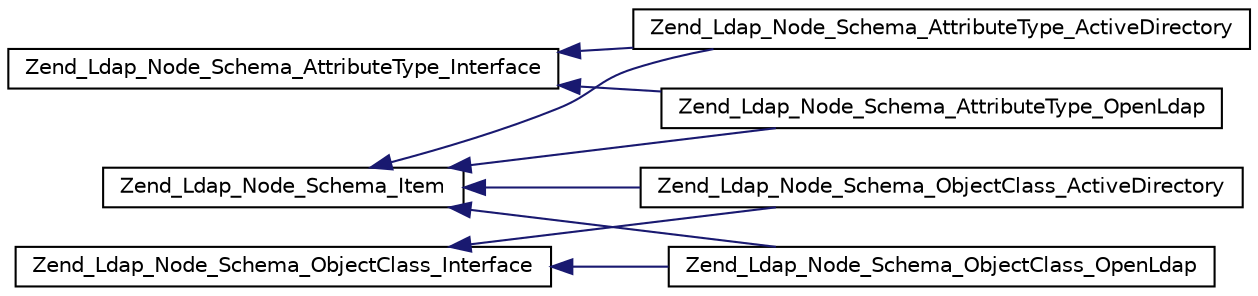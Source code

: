 digraph G
{
  edge [fontname="Helvetica",fontsize="10",labelfontname="Helvetica",labelfontsize="10"];
  node [fontname="Helvetica",fontsize="10",shape=record];
  rankdir="LR";
  Node1 [label="Zend_Ldap_Node_Schema_AttributeType_Interface",height=0.2,width=0.4,color="black", fillcolor="white", style="filled",URL="$interface_zend___ldap___node___schema___attribute_type___interface.html"];
  Node1 -> Node2 [dir="back",color="midnightblue",fontsize="10",style="solid",fontname="Helvetica"];
  Node2 [label="Zend_Ldap_Node_Schema_AttributeType_ActiveDirectory",height=0.2,width=0.4,color="black", fillcolor="white", style="filled",URL="$class_zend___ldap___node___schema___attribute_type___active_directory.html"];
  Node1 -> Node3 [dir="back",color="midnightblue",fontsize="10",style="solid",fontname="Helvetica"];
  Node3 [label="Zend_Ldap_Node_Schema_AttributeType_OpenLdap",height=0.2,width=0.4,color="black", fillcolor="white", style="filled",URL="$class_zend___ldap___node___schema___attribute_type___open_ldap.html"];
  Node4 [label="Zend_Ldap_Node_Schema_Item",height=0.2,width=0.4,color="black", fillcolor="white", style="filled",URL="$class_zend___ldap___node___schema___item.html"];
  Node4 -> Node2 [dir="back",color="midnightblue",fontsize="10",style="solid",fontname="Helvetica"];
  Node4 -> Node3 [dir="back",color="midnightblue",fontsize="10",style="solid",fontname="Helvetica"];
  Node4 -> Node5 [dir="back",color="midnightblue",fontsize="10",style="solid",fontname="Helvetica"];
  Node5 [label="Zend_Ldap_Node_Schema_ObjectClass_ActiveDirectory",height=0.2,width=0.4,color="black", fillcolor="white", style="filled",URL="$class_zend___ldap___node___schema___object_class___active_directory.html"];
  Node4 -> Node6 [dir="back",color="midnightblue",fontsize="10",style="solid",fontname="Helvetica"];
  Node6 [label="Zend_Ldap_Node_Schema_ObjectClass_OpenLdap",height=0.2,width=0.4,color="black", fillcolor="white", style="filled",URL="$class_zend___ldap___node___schema___object_class___open_ldap.html"];
  Node7 [label="Zend_Ldap_Node_Schema_ObjectClass_Interface",height=0.2,width=0.4,color="black", fillcolor="white", style="filled",URL="$interface_zend___ldap___node___schema___object_class___interface.html"];
  Node7 -> Node5 [dir="back",color="midnightblue",fontsize="10",style="solid",fontname="Helvetica"];
  Node7 -> Node6 [dir="back",color="midnightblue",fontsize="10",style="solid",fontname="Helvetica"];
}
